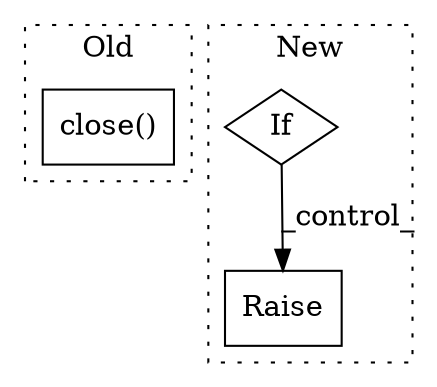 digraph G {
subgraph cluster0 {
1 [label="close()" a="75" s="6204" l="12" shape="box"];
label = "Old";
style="dotted";
}
subgraph cluster1 {
2 [label="Raise" a="91" s="7554" l="6" shape="box"];
3 [label="If" a="96" s="7391" l="0" shape="diamond"];
label = "New";
style="dotted";
}
3 -> 2 [label="_control_"];
}